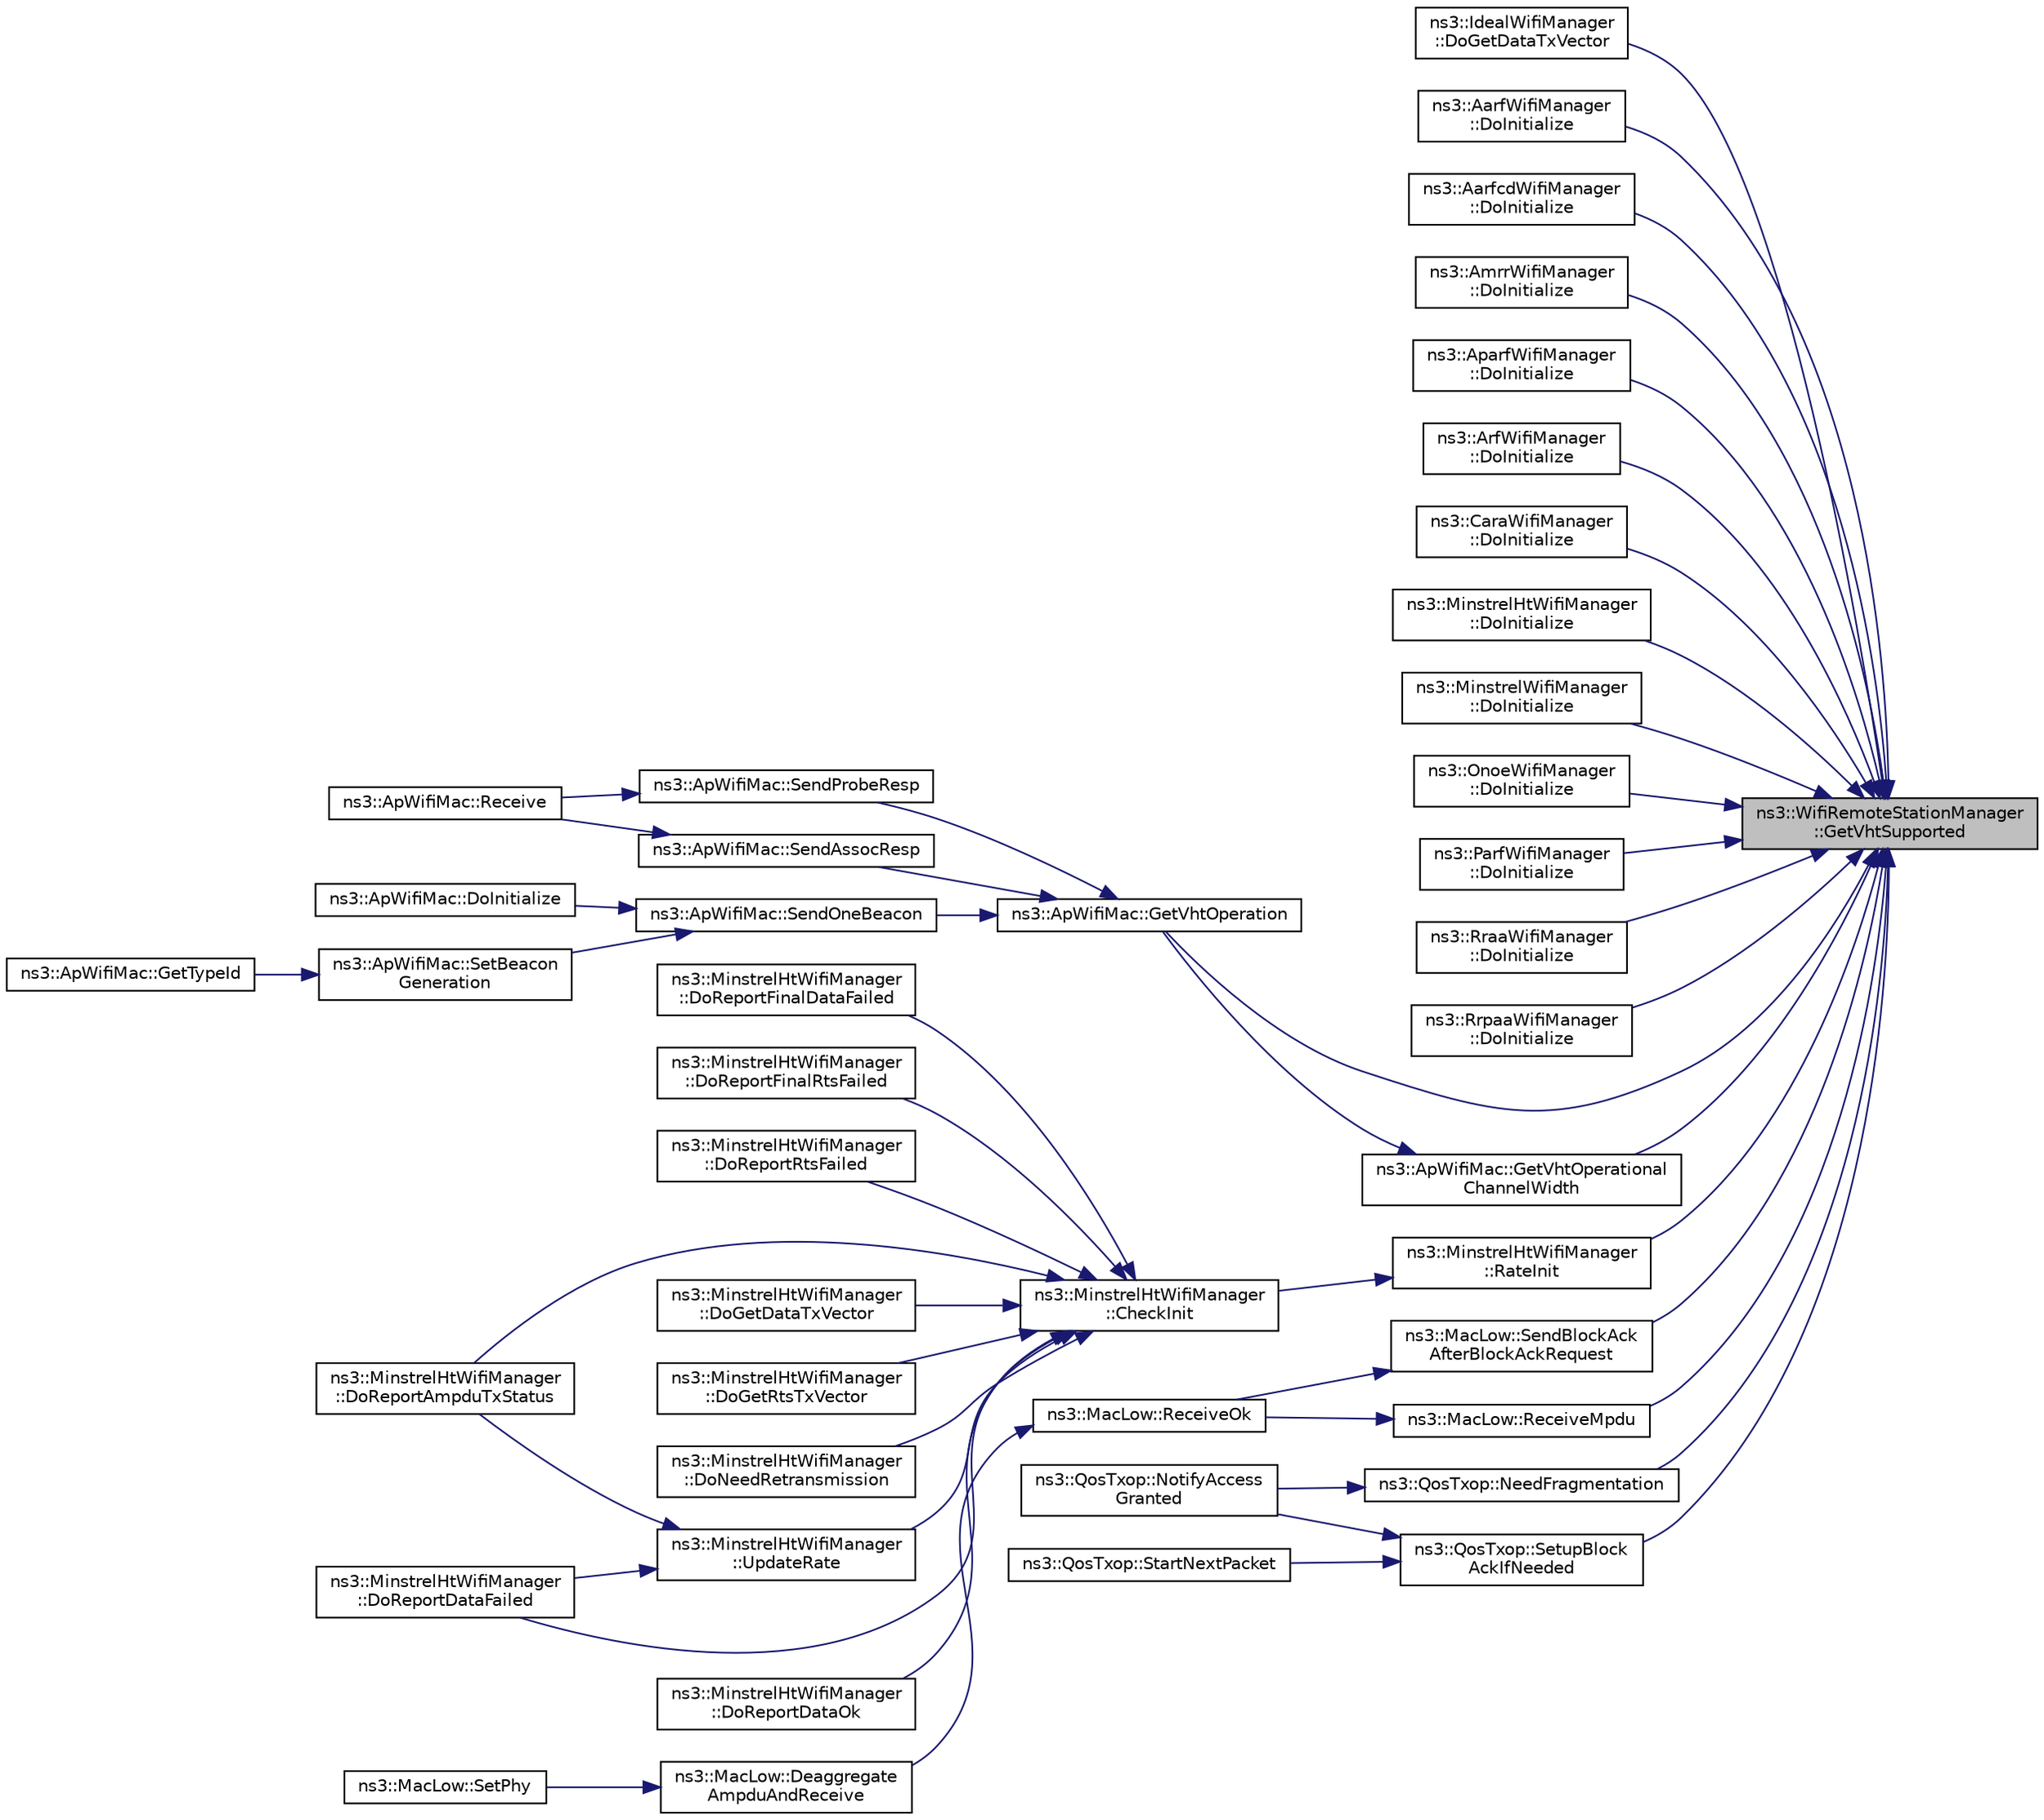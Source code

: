 digraph "ns3::WifiRemoteStationManager::GetVhtSupported"
{
 // LATEX_PDF_SIZE
  edge [fontname="Helvetica",fontsize="10",labelfontname="Helvetica",labelfontsize="10"];
  node [fontname="Helvetica",fontsize="10",shape=record];
  rankdir="RL";
  Node1 [label="ns3::WifiRemoteStationManager\l::GetVhtSupported",height=0.2,width=0.4,color="black", fillcolor="grey75", style="filled", fontcolor="black",tooltip="Return whether the device has VHT capability support enabled."];
  Node1 -> Node2 [dir="back",color="midnightblue",fontsize="10",style="solid",fontname="Helvetica"];
  Node2 [label="ns3::IdealWifiManager\l::DoGetDataTxVector",height=0.2,width=0.4,color="black", fillcolor="white", style="filled",URL="$classns3_1_1_ideal_wifi_manager.html#a2e7570eb1f5cbef1067cfb714e94218e",tooltip=" "];
  Node1 -> Node3 [dir="back",color="midnightblue",fontsize="10",style="solid",fontname="Helvetica"];
  Node3 [label="ns3::AarfWifiManager\l::DoInitialize",height=0.2,width=0.4,color="black", fillcolor="white", style="filled",URL="$classns3_1_1_aarf_wifi_manager.html#a4b0834e18a452eeba3a75d79adb64e1f",tooltip="Initialize() implementation."];
  Node1 -> Node4 [dir="back",color="midnightblue",fontsize="10",style="solid",fontname="Helvetica"];
  Node4 [label="ns3::AarfcdWifiManager\l::DoInitialize",height=0.2,width=0.4,color="black", fillcolor="white", style="filled",URL="$classns3_1_1_aarfcd_wifi_manager.html#ac886f8028e5090a2cddc1dc93ba48649",tooltip="Initialize() implementation."];
  Node1 -> Node5 [dir="back",color="midnightblue",fontsize="10",style="solid",fontname="Helvetica"];
  Node5 [label="ns3::AmrrWifiManager\l::DoInitialize",height=0.2,width=0.4,color="black", fillcolor="white", style="filled",URL="$classns3_1_1_amrr_wifi_manager.html#a989b60fa8ec7ab13c0967d9ced3e2145",tooltip="Initialize() implementation."];
  Node1 -> Node6 [dir="back",color="midnightblue",fontsize="10",style="solid",fontname="Helvetica"];
  Node6 [label="ns3::AparfWifiManager\l::DoInitialize",height=0.2,width=0.4,color="black", fillcolor="white", style="filled",URL="$classns3_1_1_aparf_wifi_manager.html#abea840f6ced0968344bc0203a3bf52f7",tooltip="Initialize() implementation."];
  Node1 -> Node7 [dir="back",color="midnightblue",fontsize="10",style="solid",fontname="Helvetica"];
  Node7 [label="ns3::ArfWifiManager\l::DoInitialize",height=0.2,width=0.4,color="black", fillcolor="white", style="filled",URL="$classns3_1_1_arf_wifi_manager.html#a66f3dd7a43a4ac96a6a4de31f49ff287",tooltip="Initialize() implementation."];
  Node1 -> Node8 [dir="back",color="midnightblue",fontsize="10",style="solid",fontname="Helvetica"];
  Node8 [label="ns3::CaraWifiManager\l::DoInitialize",height=0.2,width=0.4,color="black", fillcolor="white", style="filled",URL="$classns3_1_1_cara_wifi_manager.html#a1c8ebf21b95ceef868973877b558cc8d",tooltip="Initialize() implementation."];
  Node1 -> Node9 [dir="back",color="midnightblue",fontsize="10",style="solid",fontname="Helvetica"];
  Node9 [label="ns3::MinstrelHtWifiManager\l::DoInitialize",height=0.2,width=0.4,color="black", fillcolor="white", style="filled",URL="$classns3_1_1_minstrel_ht_wifi_manager.html#a3c5c32d2a58fb45a922e435192b0cf43",tooltip="Initialize() implementation."];
  Node1 -> Node10 [dir="back",color="midnightblue",fontsize="10",style="solid",fontname="Helvetica"];
  Node10 [label="ns3::MinstrelWifiManager\l::DoInitialize",height=0.2,width=0.4,color="black", fillcolor="white", style="filled",URL="$classns3_1_1_minstrel_wifi_manager.html#a2c14b0d9b27973846d07d9c16304c867",tooltip="Initialize() implementation."];
  Node1 -> Node11 [dir="back",color="midnightblue",fontsize="10",style="solid",fontname="Helvetica"];
  Node11 [label="ns3::OnoeWifiManager\l::DoInitialize",height=0.2,width=0.4,color="black", fillcolor="white", style="filled",URL="$classns3_1_1_onoe_wifi_manager.html#acaab69caa90cc5c7fdf8d5d1d637f01a",tooltip="Initialize() implementation."];
  Node1 -> Node12 [dir="back",color="midnightblue",fontsize="10",style="solid",fontname="Helvetica"];
  Node12 [label="ns3::ParfWifiManager\l::DoInitialize",height=0.2,width=0.4,color="black", fillcolor="white", style="filled",URL="$classns3_1_1_parf_wifi_manager.html#aa389bf9e269c90f99b091fb462326fee",tooltip="Initialize() implementation."];
  Node1 -> Node13 [dir="back",color="midnightblue",fontsize="10",style="solid",fontname="Helvetica"];
  Node13 [label="ns3::RraaWifiManager\l::DoInitialize",height=0.2,width=0.4,color="black", fillcolor="white", style="filled",URL="$classns3_1_1_rraa_wifi_manager.html#a943983b369aa5aaf270ace860efc93cb",tooltip="Initialize() implementation."];
  Node1 -> Node14 [dir="back",color="midnightblue",fontsize="10",style="solid",fontname="Helvetica"];
  Node14 [label="ns3::RrpaaWifiManager\l::DoInitialize",height=0.2,width=0.4,color="black", fillcolor="white", style="filled",URL="$classns3_1_1_rrpaa_wifi_manager.html#a0730ba8aec9e9e307b32a9080906306a",tooltip="Initialize() implementation."];
  Node1 -> Node15 [dir="back",color="midnightblue",fontsize="10",style="solid",fontname="Helvetica"];
  Node15 [label="ns3::ApWifiMac::GetVhtOperation",height=0.2,width=0.4,color="black", fillcolor="white", style="filled",URL="$classns3_1_1_ap_wifi_mac.html#ac036148765aa8e198f973fdf6280c5d4",tooltip="Return the VHT operation of the current AP."];
  Node15 -> Node16 [dir="back",color="midnightblue",fontsize="10",style="solid",fontname="Helvetica"];
  Node16 [label="ns3::ApWifiMac::SendAssocResp",height=0.2,width=0.4,color="black", fillcolor="white", style="filled",URL="$classns3_1_1_ap_wifi_mac.html#ad7fef463a6076916fa1f5a989e56f13d",tooltip="Forward an association or a reassociation response packet to the DCF."];
  Node16 -> Node17 [dir="back",color="midnightblue",fontsize="10",style="solid",fontname="Helvetica"];
  Node17 [label="ns3::ApWifiMac::Receive",height=0.2,width=0.4,color="black", fillcolor="white", style="filled",URL="$classns3_1_1_ap_wifi_mac.html#af264125e11c4d132d18966a6aa02ace5",tooltip="This method acts as the MacRxMiddle receive callback and is invoked to notify us that a frame has bee..."];
  Node15 -> Node18 [dir="back",color="midnightblue",fontsize="10",style="solid",fontname="Helvetica"];
  Node18 [label="ns3::ApWifiMac::SendOneBeacon",height=0.2,width=0.4,color="black", fillcolor="white", style="filled",URL="$classns3_1_1_ap_wifi_mac.html#a6c8cbc0fc95f3eaf4840d4ffcf78fac5",tooltip="Forward a beacon packet to the beacon special DCF."];
  Node18 -> Node19 [dir="back",color="midnightblue",fontsize="10",style="solid",fontname="Helvetica"];
  Node19 [label="ns3::ApWifiMac::DoInitialize",height=0.2,width=0.4,color="black", fillcolor="white", style="filled",URL="$classns3_1_1_ap_wifi_mac.html#a398b0e04d5c31b7459358a459beff098",tooltip="Initialize() implementation."];
  Node18 -> Node20 [dir="back",color="midnightblue",fontsize="10",style="solid",fontname="Helvetica"];
  Node20 [label="ns3::ApWifiMac::SetBeacon\lGeneration",height=0.2,width=0.4,color="black", fillcolor="white", style="filled",URL="$classns3_1_1_ap_wifi_mac.html#a09ad3b96835cb8fac18783423d3e57a7",tooltip="Enable or disable beacon generation of the AP."];
  Node20 -> Node21 [dir="back",color="midnightblue",fontsize="10",style="solid",fontname="Helvetica"];
  Node21 [label="ns3::ApWifiMac::GetTypeId",height=0.2,width=0.4,color="black", fillcolor="white", style="filled",URL="$classns3_1_1_ap_wifi_mac.html#aa7cd3c1ec15889267ab5b5e183b91d2b",tooltip="Get the type ID."];
  Node15 -> Node22 [dir="back",color="midnightblue",fontsize="10",style="solid",fontname="Helvetica"];
  Node22 [label="ns3::ApWifiMac::SendProbeResp",height=0.2,width=0.4,color="black", fillcolor="white", style="filled",URL="$classns3_1_1_ap_wifi_mac.html#a0a9fcbd87326c5c56644deb3504038df",tooltip="Forward a probe response packet to the DCF."];
  Node22 -> Node17 [dir="back",color="midnightblue",fontsize="10",style="solid",fontname="Helvetica"];
  Node1 -> Node23 [dir="back",color="midnightblue",fontsize="10",style="solid",fontname="Helvetica"];
  Node23 [label="ns3::ApWifiMac::GetVhtOperational\lChannelWidth",height=0.2,width=0.4,color="black", fillcolor="white", style="filled",URL="$classns3_1_1_ap_wifi_mac.html#aa00b9c0b79cc8beb97281bef1b5336c3",tooltip="Determine the VHT operational channel width (in MHz)."];
  Node23 -> Node15 [dir="back",color="midnightblue",fontsize="10",style="solid",fontname="Helvetica"];
  Node1 -> Node24 [dir="back",color="midnightblue",fontsize="10",style="solid",fontname="Helvetica"];
  Node24 [label="ns3::QosTxop::NeedFragmentation",height=0.2,width=0.4,color="black", fillcolor="white", style="filled",URL="$classns3_1_1_qos_txop.html#afdeff6e3cb6c8bb4b3e8291cc77bc631",tooltip="Check if the current packet should be fragmented."];
  Node24 -> Node25 [dir="back",color="midnightblue",fontsize="10",style="solid",fontname="Helvetica"];
  Node25 [label="ns3::QosTxop::NotifyAccess\lGranted",height=0.2,width=0.4,color="black", fillcolor="white", style="filled",URL="$classns3_1_1_qos_txop.html#a0d5a35b715d1c8415d5d95a5f0b2814c",tooltip="Notify the Txop that access has been granted."];
  Node1 -> Node26 [dir="back",color="midnightblue",fontsize="10",style="solid",fontname="Helvetica"];
  Node26 [label="ns3::MinstrelHtWifiManager\l::RateInit",height=0.2,width=0.4,color="black", fillcolor="white", style="filled",URL="$classns3_1_1_minstrel_ht_wifi_manager.html#a3b59b889db624539c6d5af89fa5e9f74",tooltip="Initialize Minstrel Table."];
  Node26 -> Node27 [dir="back",color="midnightblue",fontsize="10",style="solid",fontname="Helvetica"];
  Node27 [label="ns3::MinstrelHtWifiManager\l::CheckInit",height=0.2,width=0.4,color="black", fillcolor="white", style="filled",URL="$classns3_1_1_minstrel_ht_wifi_manager.html#a7f94804a34efa6121bdfd5d01ac34694",tooltip="Check for initializations."];
  Node27 -> Node28 [dir="back",color="midnightblue",fontsize="10",style="solid",fontname="Helvetica"];
  Node28 [label="ns3::MinstrelHtWifiManager\l::DoGetDataTxVector",height=0.2,width=0.4,color="black", fillcolor="white", style="filled",URL="$classns3_1_1_minstrel_ht_wifi_manager.html#abc2436c9c8dabb7c78907f478e1bb8c7",tooltip=" "];
  Node27 -> Node29 [dir="back",color="midnightblue",fontsize="10",style="solid",fontname="Helvetica"];
  Node29 [label="ns3::MinstrelHtWifiManager\l::DoGetRtsTxVector",height=0.2,width=0.4,color="black", fillcolor="white", style="filled",URL="$classns3_1_1_minstrel_ht_wifi_manager.html#a8628d42b27a3bf5cbbd4ea0ec2a79307",tooltip=" "];
  Node27 -> Node30 [dir="back",color="midnightblue",fontsize="10",style="solid",fontname="Helvetica"];
  Node30 [label="ns3::MinstrelHtWifiManager\l::DoNeedRetransmission",height=0.2,width=0.4,color="black", fillcolor="white", style="filled",URL="$classns3_1_1_minstrel_ht_wifi_manager.html#a82e4438440288e8418b501893a11bacb",tooltip=" "];
  Node27 -> Node31 [dir="back",color="midnightblue",fontsize="10",style="solid",fontname="Helvetica"];
  Node31 [label="ns3::MinstrelHtWifiManager\l::DoReportAmpduTxStatus",height=0.2,width=0.4,color="black", fillcolor="white", style="filled",URL="$classns3_1_1_minstrel_ht_wifi_manager.html#ae46e486574f5eb6e591fe147f8cd388e",tooltip="Typically called per A-MPDU, either when a Block ACK was successfully received or when a BlockAckTime..."];
  Node27 -> Node32 [dir="back",color="midnightblue",fontsize="10",style="solid",fontname="Helvetica"];
  Node32 [label="ns3::MinstrelHtWifiManager\l::DoReportDataFailed",height=0.2,width=0.4,color="black", fillcolor="white", style="filled",URL="$classns3_1_1_minstrel_ht_wifi_manager.html#aa586c8a920a75e94428f44b560aefc7e",tooltip="This method is a pure virtual method that must be implemented by the sub-class."];
  Node27 -> Node33 [dir="back",color="midnightblue",fontsize="10",style="solid",fontname="Helvetica"];
  Node33 [label="ns3::MinstrelHtWifiManager\l::DoReportDataOk",height=0.2,width=0.4,color="black", fillcolor="white", style="filled",URL="$classns3_1_1_minstrel_ht_wifi_manager.html#aa0843d3f01c36ec861881c5770e55b03",tooltip="This method is a pure virtual method that must be implemented by the sub-class."];
  Node27 -> Node34 [dir="back",color="midnightblue",fontsize="10",style="solid",fontname="Helvetica"];
  Node34 [label="ns3::MinstrelHtWifiManager\l::DoReportFinalDataFailed",height=0.2,width=0.4,color="black", fillcolor="white", style="filled",URL="$classns3_1_1_minstrel_ht_wifi_manager.html#a7f0e93d9dccdb7bbbe35ff9b6d117d53",tooltip="This method is a pure virtual method that must be implemented by the sub-class."];
  Node27 -> Node35 [dir="back",color="midnightblue",fontsize="10",style="solid",fontname="Helvetica"];
  Node35 [label="ns3::MinstrelHtWifiManager\l::DoReportFinalRtsFailed",height=0.2,width=0.4,color="black", fillcolor="white", style="filled",URL="$classns3_1_1_minstrel_ht_wifi_manager.html#a9891afb45c6fd574a040dfef9d85014f",tooltip="This method is a pure virtual method that must be implemented by the sub-class."];
  Node27 -> Node36 [dir="back",color="midnightblue",fontsize="10",style="solid",fontname="Helvetica"];
  Node36 [label="ns3::MinstrelHtWifiManager\l::DoReportRtsFailed",height=0.2,width=0.4,color="black", fillcolor="white", style="filled",URL="$classns3_1_1_minstrel_ht_wifi_manager.html#a755d4934c2a8ea5392c23aed6ae85851",tooltip="This method is a pure virtual method that must be implemented by the sub-class."];
  Node27 -> Node37 [dir="back",color="midnightblue",fontsize="10",style="solid",fontname="Helvetica"];
  Node37 [label="ns3::MinstrelHtWifiManager\l::UpdateRate",height=0.2,width=0.4,color="black", fillcolor="white", style="filled",URL="$classns3_1_1_minstrel_ht_wifi_manager.html#abb282b56803faf26139d0db929b09b22",tooltip="Update rate."];
  Node37 -> Node31 [dir="back",color="midnightblue",fontsize="10",style="solid",fontname="Helvetica"];
  Node37 -> Node32 [dir="back",color="midnightblue",fontsize="10",style="solid",fontname="Helvetica"];
  Node1 -> Node38 [dir="back",color="midnightblue",fontsize="10",style="solid",fontname="Helvetica"];
  Node38 [label="ns3::MacLow::ReceiveMpdu",height=0.2,width=0.4,color="black", fillcolor="white", style="filled",URL="$classns3_1_1_mac_low.html#af3d3e6e892e33bfb97bf65199c3aafd6",tooltip=" "];
  Node38 -> Node39 [dir="back",color="midnightblue",fontsize="10",style="solid",fontname="Helvetica"];
  Node39 [label="ns3::MacLow::ReceiveOk",height=0.2,width=0.4,color="black", fillcolor="white", style="filled",URL="$classns3_1_1_mac_low.html#a2fffa82ad11ebe0e113232813a816eff",tooltip=" "];
  Node39 -> Node40 [dir="back",color="midnightblue",fontsize="10",style="solid",fontname="Helvetica"];
  Node40 [label="ns3::MacLow::Deaggregate\lAmpduAndReceive",height=0.2,width=0.4,color="black", fillcolor="white", style="filled",URL="$classns3_1_1_mac_low.html#abac7baed9f0aaeb684e84f44819bce30",tooltip=" "];
  Node40 -> Node41 [dir="back",color="midnightblue",fontsize="10",style="solid",fontname="Helvetica"];
  Node41 [label="ns3::MacLow::SetPhy",height=0.2,width=0.4,color="black", fillcolor="white", style="filled",URL="$classns3_1_1_mac_low.html#abbd1aac31c7ed79f717b9c92cb664608",tooltip="Set up WifiPhy associated with this MacLow."];
  Node1 -> Node42 [dir="back",color="midnightblue",fontsize="10",style="solid",fontname="Helvetica"];
  Node42 [label="ns3::MacLow::SendBlockAck\lAfterBlockAckRequest",height=0.2,width=0.4,color="black", fillcolor="white", style="filled",URL="$classns3_1_1_mac_low.html#a84b96c0cc6f32fca28576ec4df6a0853",tooltip="Invoked after that a BlockAckRequest has been received."];
  Node42 -> Node39 [dir="back",color="midnightblue",fontsize="10",style="solid",fontname="Helvetica"];
  Node1 -> Node43 [dir="back",color="midnightblue",fontsize="10",style="solid",fontname="Helvetica"];
  Node43 [label="ns3::QosTxop::SetupBlock\lAckIfNeeded",height=0.2,width=0.4,color="black", fillcolor="white", style="filled",URL="$classns3_1_1_qos_txop.html#acffde8748620df9387b75cc6c576d536",tooltip="If number of packets in the queue reaches m_blockAckThreshold value, an ADDBA Request frame is sent t..."];
  Node43 -> Node25 [dir="back",color="midnightblue",fontsize="10",style="solid",fontname="Helvetica"];
  Node43 -> Node44 [dir="back",color="midnightblue",fontsize="10",style="solid",fontname="Helvetica"];
  Node44 [label="ns3::QosTxop::StartNextPacket",height=0.2,width=0.4,color="black", fillcolor="white", style="filled",URL="$classns3_1_1_qos_txop.html#ab1e6895b44d7a58e5a563db3ba39fa58",tooltip="Start transmission for the next packet if allowed by the TxopLimit."];
}
